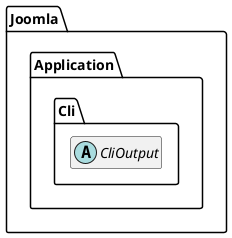 @startuml
set namespaceSeparator \\
hide members
hide << alias >> circle

abstract class Joomla\\Application\\Cli\\CliOutput
@enduml
